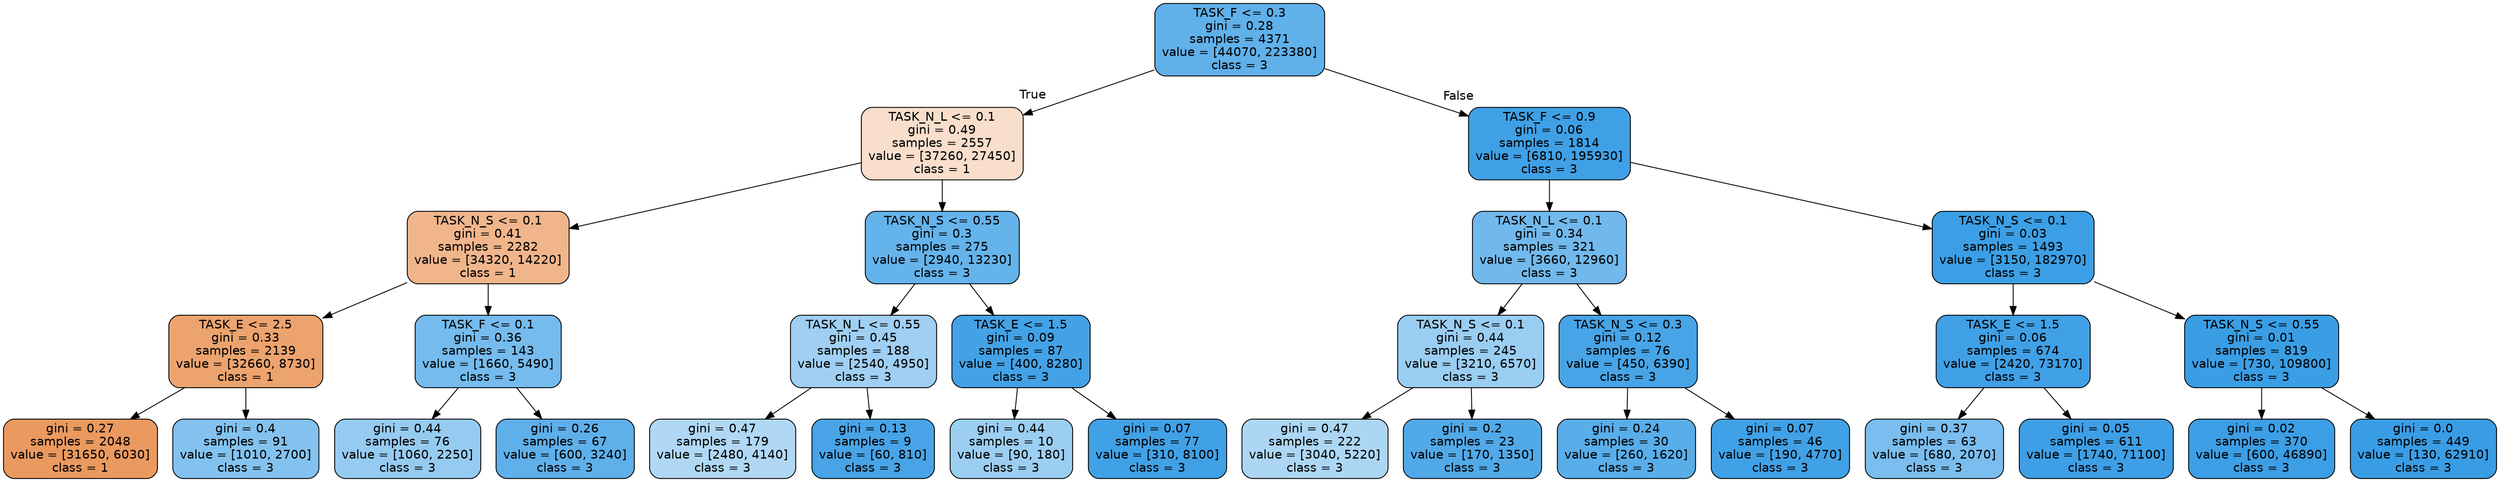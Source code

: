 digraph Tree {
node [shape=box, style="filled, rounded", color="black", fontname=helvetica] ;
edge [fontname=helvetica] ;
0 [label="TASK_F <= 0.3\ngini = 0.28\nsamples = 4371\nvalue = [44070, 223380]\nclass = 3", fillcolor="#60b0ea"] ;
1 [label="TASK_N_L <= 0.1\ngini = 0.49\nsamples = 2557\nvalue = [37260, 27450]\nclass = 1", fillcolor="#f8decb"] ;
0 -> 1 [labeldistance=2.5, labelangle=45, headlabel="True"] ;
2 [label="TASK_N_S <= 0.1\ngini = 0.41\nsamples = 2282\nvalue = [34320, 14220]\nclass = 1", fillcolor="#f0b58b"] ;
1 -> 2 ;
3 [label="TASK_E <= 2.5\ngini = 0.33\nsamples = 2139\nvalue = [32660, 8730]\nclass = 1", fillcolor="#eca36e"] ;
2 -> 3 ;
4 [label="gini = 0.27\nsamples = 2048\nvalue = [31650, 6030]\nclass = 1", fillcolor="#ea995f"] ;
3 -> 4 ;
5 [label="gini = 0.4\nsamples = 91\nvalue = [1010, 2700]\nclass = 3", fillcolor="#83c2ef"] ;
3 -> 5 ;
6 [label="TASK_F <= 0.1\ngini = 0.36\nsamples = 143\nvalue = [1660, 5490]\nclass = 3", fillcolor="#75bbed"] ;
2 -> 6 ;
7 [label="gini = 0.44\nsamples = 76\nvalue = [1060, 2250]\nclass = 3", fillcolor="#96cbf1"] ;
6 -> 7 ;
8 [label="gini = 0.26\nsamples = 67\nvalue = [600, 3240]\nclass = 3", fillcolor="#5eafea"] ;
6 -> 8 ;
9 [label="TASK_N_S <= 0.55\ngini = 0.3\nsamples = 275\nvalue = [2940, 13230]\nclass = 3", fillcolor="#65b3eb"] ;
1 -> 9 ;
10 [label="TASK_N_L <= 0.55\ngini = 0.45\nsamples = 188\nvalue = [2540, 4950]\nclass = 3", fillcolor="#9fcff2"] ;
9 -> 10 ;
11 [label="gini = 0.47\nsamples = 179\nvalue = [2480, 4140]\nclass = 3", fillcolor="#b0d8f5"] ;
10 -> 11 ;
12 [label="gini = 0.13\nsamples = 9\nvalue = [60, 810]\nclass = 3", fillcolor="#48a4e7"] ;
10 -> 12 ;
13 [label="TASK_E <= 1.5\ngini = 0.09\nsamples = 87\nvalue = [400, 8280]\nclass = 3", fillcolor="#43a2e6"] ;
9 -> 13 ;
14 [label="gini = 0.44\nsamples = 10\nvalue = [90, 180]\nclass = 3", fillcolor="#9ccef2"] ;
13 -> 14 ;
15 [label="gini = 0.07\nsamples = 77\nvalue = [310, 8100]\nclass = 3", fillcolor="#41a1e6"] ;
13 -> 15 ;
16 [label="TASK_F <= 0.9\ngini = 0.06\nsamples = 1814\nvalue = [6810, 195930]\nclass = 3", fillcolor="#40a0e6"] ;
0 -> 16 [labeldistance=2.5, labelangle=-45, headlabel="False"] ;
17 [label="TASK_N_L <= 0.1\ngini = 0.34\nsamples = 321\nvalue = [3660, 12960]\nclass = 3", fillcolor="#71b9ec"] ;
16 -> 17 ;
18 [label="TASK_N_S <= 0.1\ngini = 0.44\nsamples = 245\nvalue = [3210, 6570]\nclass = 3", fillcolor="#9acdf2"] ;
17 -> 18 ;
19 [label="gini = 0.47\nsamples = 222\nvalue = [3040, 5220]\nclass = 3", fillcolor="#acd6f4"] ;
18 -> 19 ;
20 [label="gini = 0.2\nsamples = 23\nvalue = [170, 1350]\nclass = 3", fillcolor="#52a9e8"] ;
18 -> 20 ;
21 [label="TASK_N_S <= 0.3\ngini = 0.12\nsamples = 76\nvalue = [450, 6390]\nclass = 3", fillcolor="#47a4e7"] ;
17 -> 21 ;
22 [label="gini = 0.24\nsamples = 30\nvalue = [260, 1620]\nclass = 3", fillcolor="#59ade9"] ;
21 -> 22 ;
23 [label="gini = 0.07\nsamples = 46\nvalue = [190, 4770]\nclass = 3", fillcolor="#41a1e6"] ;
21 -> 23 ;
24 [label="TASK_N_S <= 0.1\ngini = 0.03\nsamples = 1493\nvalue = [3150, 182970]\nclass = 3", fillcolor="#3c9fe5"] ;
16 -> 24 ;
25 [label="TASK_E <= 1.5\ngini = 0.06\nsamples = 674\nvalue = [2420, 73170]\nclass = 3", fillcolor="#40a0e6"] ;
24 -> 25 ;
26 [label="gini = 0.37\nsamples = 63\nvalue = [680, 2070]\nclass = 3", fillcolor="#7abdee"] ;
25 -> 26 ;
27 [label="gini = 0.05\nsamples = 611\nvalue = [1740, 71100]\nclass = 3", fillcolor="#3e9fe6"] ;
25 -> 27 ;
28 [label="TASK_N_S <= 0.55\ngini = 0.01\nsamples = 819\nvalue = [730, 109800]\nclass = 3", fillcolor="#3a9ee5"] ;
24 -> 28 ;
29 [label="gini = 0.02\nsamples = 370\nvalue = [600, 46890]\nclass = 3", fillcolor="#3c9ee5"] ;
28 -> 29 ;
30 [label="gini = 0.0\nsamples = 449\nvalue = [130, 62910]\nclass = 3", fillcolor="#399de5"] ;
28 -> 30 ;
}